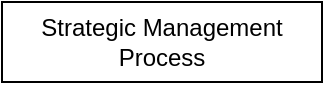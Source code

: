 <mxfile version="14.5.8" type="github">
  <diagram id="CXtjrz0CC56r9_kdbqIl" name="Page-1">
    <mxGraphModel dx="1244" dy="627" grid="1" gridSize="10" guides="1" tooltips="1" connect="1" arrows="1" fold="1" page="1" pageScale="1" pageWidth="850" pageHeight="1100" math="0" shadow="0">
      <root>
        <mxCell id="0" />
        <mxCell id="1" parent="0" />
        <mxCell id="mMcOxIyKWQ6gz_tthfHf-1" value="Strategic Management Process" style="rounded=0;whiteSpace=wrap;html=1;" vertex="1" parent="1">
          <mxGeometry x="340" width="160" height="40" as="geometry" />
        </mxCell>
      </root>
    </mxGraphModel>
  </diagram>
</mxfile>
